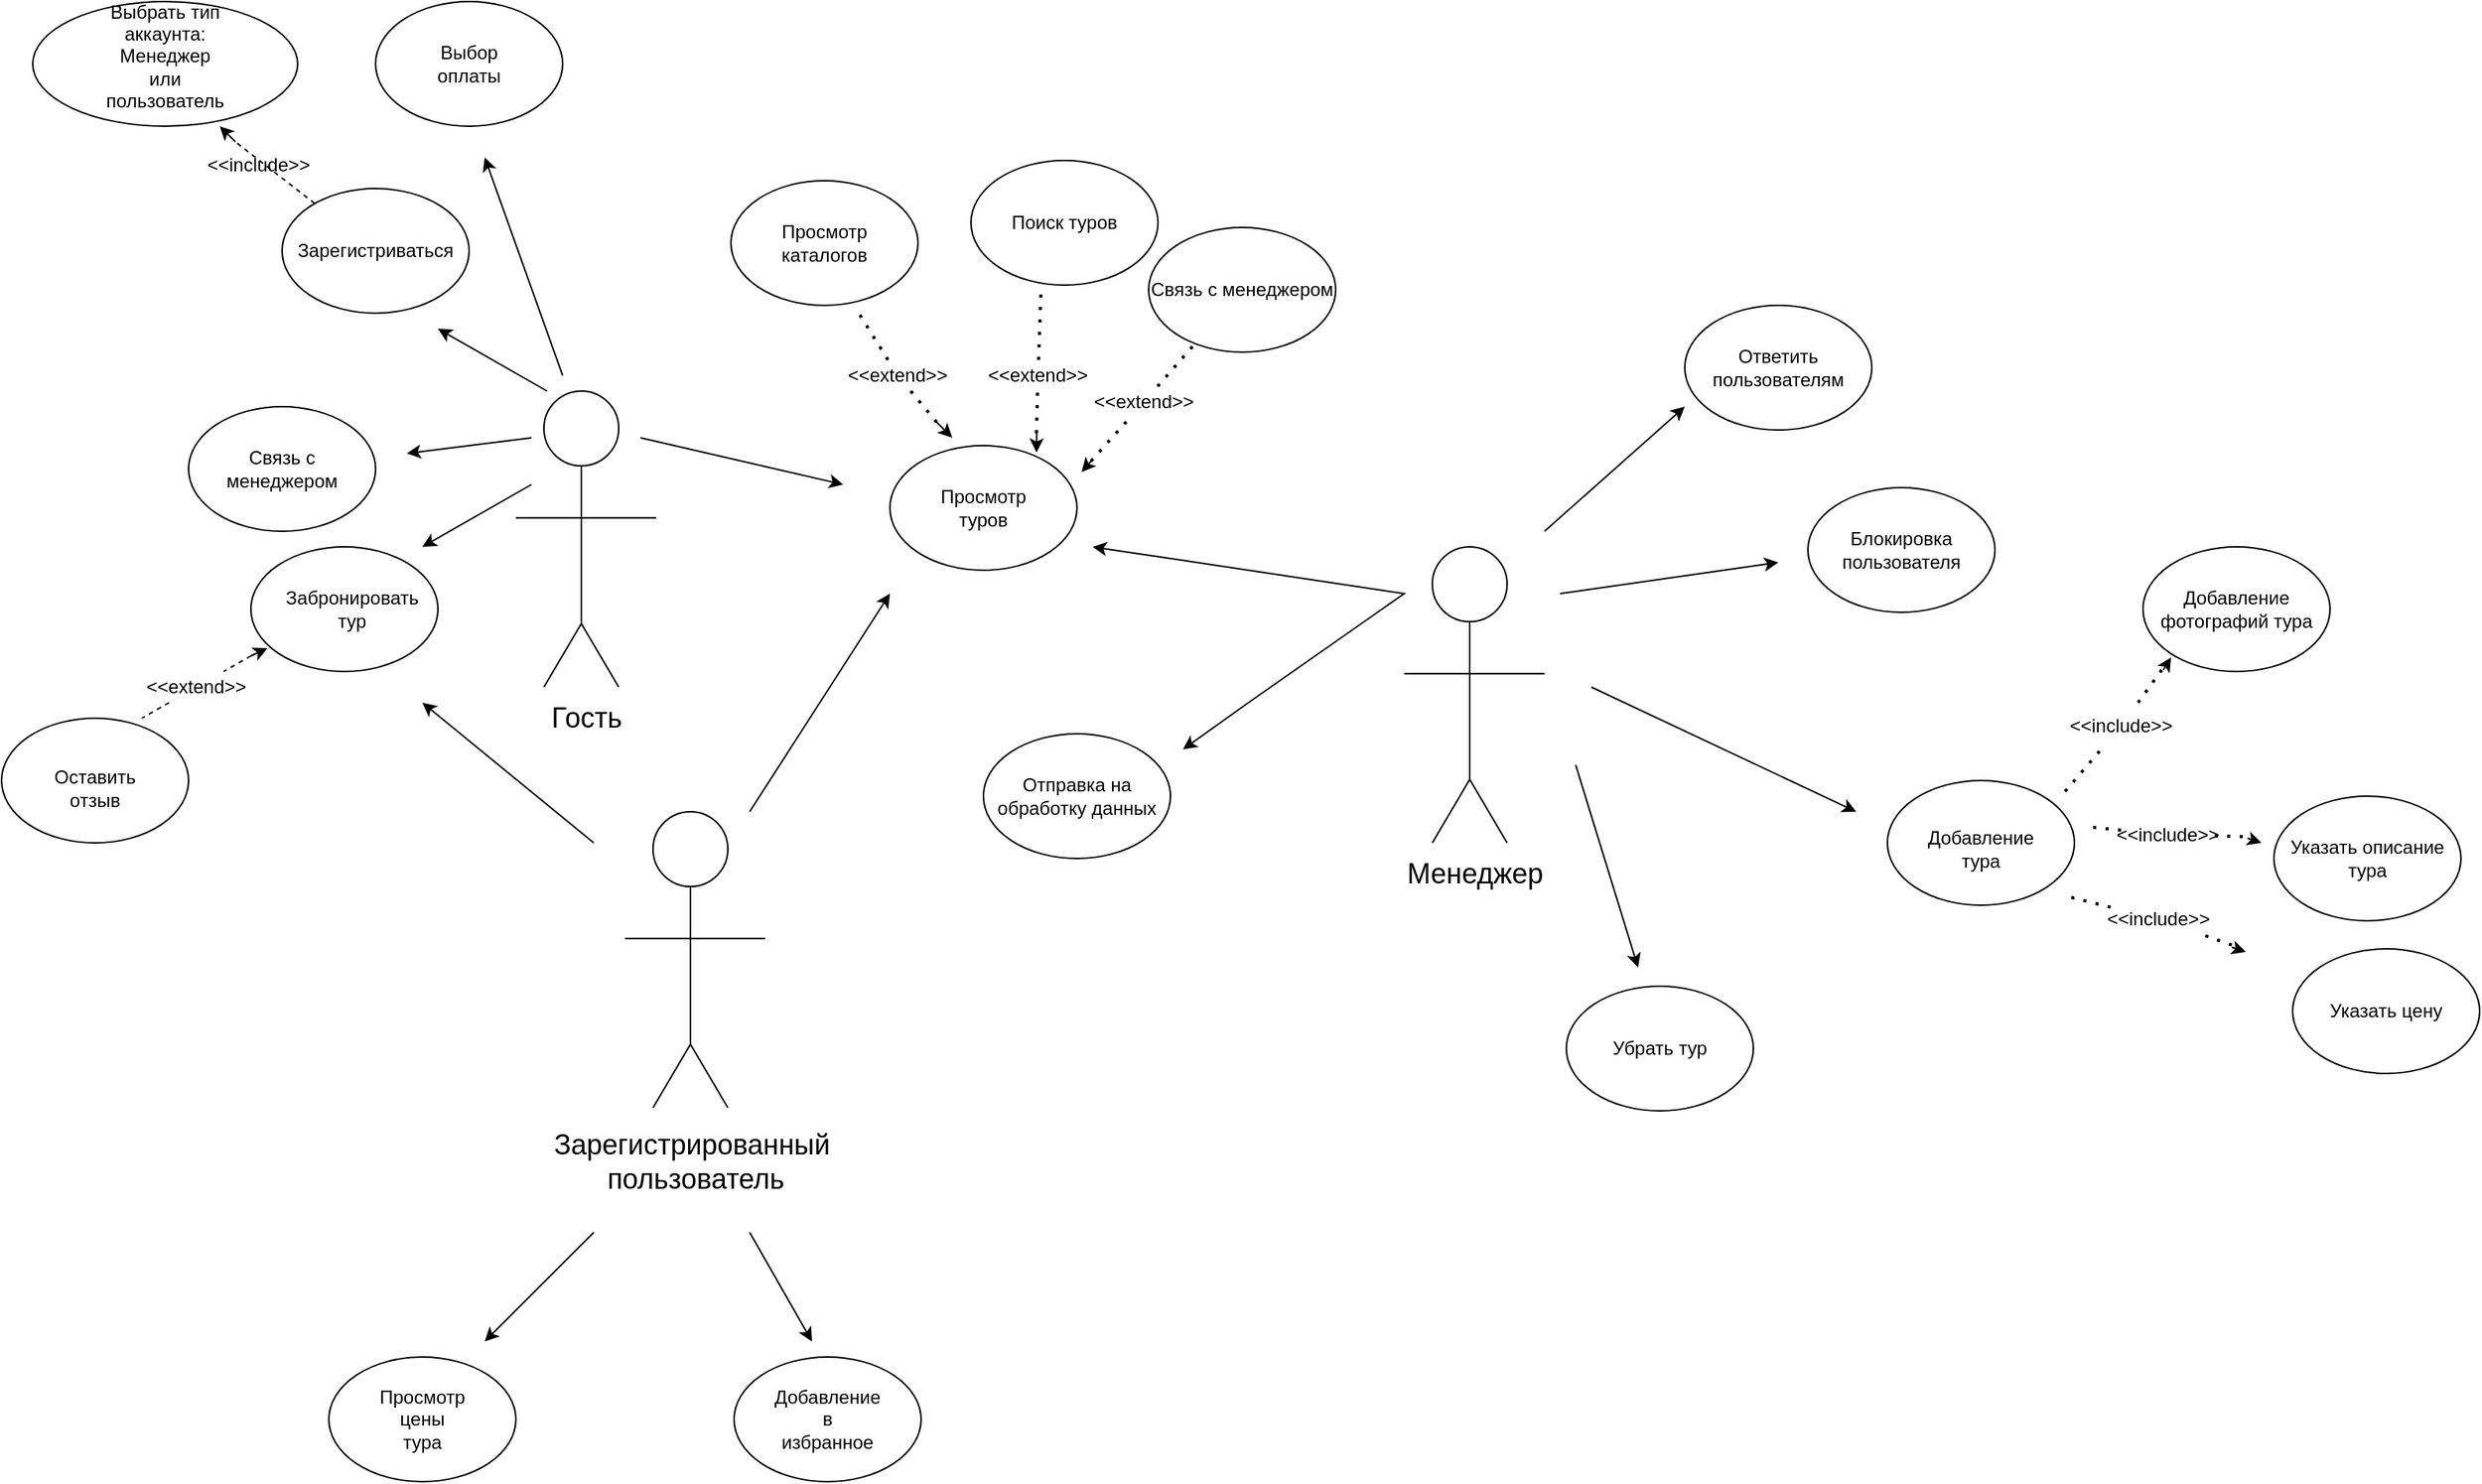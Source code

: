 <mxfile version="24.0.2" type="device">
  <diagram name="Страница — 1" id="xXVmxR8uxKlFaUdHyjgM">
    <mxGraphModel dx="2004" dy="1134" grid="0" gridSize="10" guides="1" tooltips="1" connect="1" arrows="1" fold="1" page="1" pageScale="1" pageWidth="1654" pageHeight="1169" math="0" shadow="0">
      <root>
        <mxCell id="0" />
        <mxCell id="1" parent="0" />
        <mxCell id="j_bU8EZD3RiMcGnf8XSQ-7" value="" style="group" parent="1" vertex="1" connectable="0">
          <mxGeometry x="384" y="340" width="90" height="190" as="geometry" />
        </mxCell>
        <mxCell id="j_bU8EZD3RiMcGnf8XSQ-1" value="" style="ellipse;whiteSpace=wrap;html=1;aspect=fixed;" parent="j_bU8EZD3RiMcGnf8XSQ-7" vertex="1">
          <mxGeometry x="18" width="48" height="48" as="geometry" />
        </mxCell>
        <mxCell id="j_bU8EZD3RiMcGnf8XSQ-3" value="" style="endArrow=none;html=1;rounded=0;entryX=0.5;entryY=1;entryDx=0;entryDy=0;" parent="j_bU8EZD3RiMcGnf8XSQ-7" target="j_bU8EZD3RiMcGnf8XSQ-1" edge="1">
          <mxGeometry width="50" height="50" relative="1" as="geometry">
            <mxPoint x="42" y="149.286" as="sourcePoint" />
            <mxPoint x="132" y="88.214" as="targetPoint" />
          </mxGeometry>
        </mxCell>
        <mxCell id="j_bU8EZD3RiMcGnf8XSQ-4" value="" style="endArrow=none;html=1;rounded=0;" parent="j_bU8EZD3RiMcGnf8XSQ-7" edge="1">
          <mxGeometry width="50" height="50" relative="1" as="geometry">
            <mxPoint x="18" y="190" as="sourcePoint" />
            <mxPoint x="42" y="149.286" as="targetPoint" />
          </mxGeometry>
        </mxCell>
        <mxCell id="j_bU8EZD3RiMcGnf8XSQ-5" value="" style="endArrow=none;html=1;rounded=0;" parent="j_bU8EZD3RiMcGnf8XSQ-7" edge="1">
          <mxGeometry width="50" height="50" relative="1" as="geometry">
            <mxPoint x="42" y="149.286" as="sourcePoint" />
            <mxPoint x="66" y="190" as="targetPoint" />
          </mxGeometry>
        </mxCell>
        <mxCell id="j_bU8EZD3RiMcGnf8XSQ-6" value="" style="endArrow=none;html=1;rounded=0;" parent="j_bU8EZD3RiMcGnf8XSQ-7" edge="1">
          <mxGeometry width="50" height="50" relative="1" as="geometry">
            <mxPoint y="81.429" as="sourcePoint" />
            <mxPoint x="90" y="81.429" as="targetPoint" />
          </mxGeometry>
        </mxCell>
        <mxCell id="j_bU8EZD3RiMcGnf8XSQ-20" value="" style="group" parent="1" vertex="1" connectable="0">
          <mxGeometry x="954" y="440" width="90" height="190" as="geometry" />
        </mxCell>
        <mxCell id="j_bU8EZD3RiMcGnf8XSQ-21" value="" style="ellipse;whiteSpace=wrap;html=1;aspect=fixed;" parent="j_bU8EZD3RiMcGnf8XSQ-20" vertex="1">
          <mxGeometry x="18" width="48" height="48" as="geometry" />
        </mxCell>
        <mxCell id="j_bU8EZD3RiMcGnf8XSQ-22" value="" style="endArrow=none;html=1;rounded=0;entryX=0.5;entryY=1;entryDx=0;entryDy=0;" parent="j_bU8EZD3RiMcGnf8XSQ-20" target="j_bU8EZD3RiMcGnf8XSQ-21" edge="1">
          <mxGeometry width="50" height="50" relative="1" as="geometry">
            <mxPoint x="42" y="149.286" as="sourcePoint" />
            <mxPoint x="132" y="88.214" as="targetPoint" />
          </mxGeometry>
        </mxCell>
        <mxCell id="j_bU8EZD3RiMcGnf8XSQ-23" value="" style="endArrow=none;html=1;rounded=0;" parent="j_bU8EZD3RiMcGnf8XSQ-20" edge="1">
          <mxGeometry width="50" height="50" relative="1" as="geometry">
            <mxPoint x="18" y="190" as="sourcePoint" />
            <mxPoint x="42" y="149.286" as="targetPoint" />
          </mxGeometry>
        </mxCell>
        <mxCell id="j_bU8EZD3RiMcGnf8XSQ-24" value="" style="endArrow=none;html=1;rounded=0;" parent="j_bU8EZD3RiMcGnf8XSQ-20" edge="1">
          <mxGeometry width="50" height="50" relative="1" as="geometry">
            <mxPoint x="42" y="149.286" as="sourcePoint" />
            <mxPoint x="66" y="190" as="targetPoint" />
          </mxGeometry>
        </mxCell>
        <mxCell id="j_bU8EZD3RiMcGnf8XSQ-25" value="" style="endArrow=none;html=1;rounded=0;" parent="j_bU8EZD3RiMcGnf8XSQ-20" edge="1">
          <mxGeometry width="50" height="50" relative="1" as="geometry">
            <mxPoint y="81.429" as="sourcePoint" />
            <mxPoint x="90" y="81.429" as="targetPoint" />
          </mxGeometry>
        </mxCell>
        <mxCell id="j_bU8EZD3RiMcGnf8XSQ-40" value="&lt;font style=&quot;font-size: 18px;&quot;&gt;Гость&lt;/font&gt;" style="text;html=1;align=center;verticalAlign=middle;resizable=0;points=[];autosize=1;strokeColor=none;fillColor=none;" parent="1" vertex="1">
          <mxGeometry x="394" y="530" width="70" height="40" as="geometry" />
        </mxCell>
        <mxCell id="j_bU8EZD3RiMcGnf8XSQ-42" value="" style="endArrow=classic;html=1;rounded=0;" parent="1" edge="1">
          <mxGeometry width="50" height="50" relative="1" as="geometry">
            <mxPoint x="404" y="340" as="sourcePoint" />
            <mxPoint x="334" y="300" as="targetPoint" />
          </mxGeometry>
        </mxCell>
        <mxCell id="j_bU8EZD3RiMcGnf8XSQ-43" value="" style="ellipse;whiteSpace=wrap;html=1;" parent="1" vertex="1">
          <mxGeometry x="234" y="210" width="120" height="80" as="geometry" />
        </mxCell>
        <mxCell id="j_bU8EZD3RiMcGnf8XSQ-44" value="Зарегистриваться" style="text;html=1;align=center;verticalAlign=middle;whiteSpace=wrap;rounded=0;" parent="1" vertex="1">
          <mxGeometry x="264" y="235" width="60" height="30" as="geometry" />
        </mxCell>
        <mxCell id="j_bU8EZD3RiMcGnf8XSQ-45" value="" style="ellipse;whiteSpace=wrap;html=1;" parent="1" vertex="1">
          <mxGeometry x="74" y="90" width="170" height="80" as="geometry" />
        </mxCell>
        <mxCell id="j_bU8EZD3RiMcGnf8XSQ-46" value="Выбрать тип аккаунта: Менеджер или пользователь" style="text;html=1;align=center;verticalAlign=middle;whiteSpace=wrap;rounded=0;" parent="1" vertex="1">
          <mxGeometry x="129" y="110" width="60" height="30" as="geometry" />
        </mxCell>
        <mxCell id="j_bU8EZD3RiMcGnf8XSQ-47" value="" style="endArrow=none;dashed=1;html=1;rounded=0;" parent="1" source="j_bU8EZD3RiMcGnf8XSQ-43" edge="1">
          <mxGeometry width="50" height="50" relative="1" as="geometry">
            <mxPoint x="150.009" y="190.089" as="sourcePoint" />
            <mxPoint x="204" y="180" as="targetPoint" />
          </mxGeometry>
        </mxCell>
        <mxCell id="j_bU8EZD3RiMcGnf8XSQ-48" value="" style="endArrow=classic;html=1;rounded=0;" parent="1" edge="1">
          <mxGeometry width="50" height="50" relative="1" as="geometry">
            <mxPoint x="204" y="180" as="sourcePoint" />
            <mxPoint x="194" y="170" as="targetPoint" />
          </mxGeometry>
        </mxCell>
        <mxCell id="j_bU8EZD3RiMcGnf8XSQ-49" value="&amp;lt;&amp;lt;include&amp;gt;&amp;gt;" style="text;html=1;align=center;verticalAlign=middle;whiteSpace=wrap;rounded=0;" parent="1" vertex="1">
          <mxGeometry x="189" y="180" width="60" height="30" as="geometry" />
        </mxCell>
        <mxCell id="j_bU8EZD3RiMcGnf8XSQ-50" value="" style="endArrow=classic;html=1;rounded=0;" parent="1" edge="1">
          <mxGeometry width="50" height="50" relative="1" as="geometry">
            <mxPoint x="394" y="370" as="sourcePoint" />
            <mxPoint x="314" y="380" as="targetPoint" />
          </mxGeometry>
        </mxCell>
        <mxCell id="j_bU8EZD3RiMcGnf8XSQ-51" value="" style="ellipse;whiteSpace=wrap;html=1;" parent="1" vertex="1">
          <mxGeometry x="174" y="350" width="120" height="80" as="geometry" />
        </mxCell>
        <mxCell id="j_bU8EZD3RiMcGnf8XSQ-52" value="Связь с менеджером" style="text;html=1;align=center;verticalAlign=middle;whiteSpace=wrap;rounded=0;" parent="1" vertex="1">
          <mxGeometry x="204" y="375" width="60" height="30" as="geometry" />
        </mxCell>
        <mxCell id="j_bU8EZD3RiMcGnf8XSQ-53" value="" style="endArrow=classic;html=1;rounded=0;" parent="1" edge="1">
          <mxGeometry width="50" height="50" relative="1" as="geometry">
            <mxPoint x="394" y="400" as="sourcePoint" />
            <mxPoint x="324" y="440" as="targetPoint" />
          </mxGeometry>
        </mxCell>
        <mxCell id="j_bU8EZD3RiMcGnf8XSQ-54" value="" style="ellipse;whiteSpace=wrap;html=1;" parent="1" vertex="1">
          <mxGeometry x="214" y="440" width="120" height="80" as="geometry" />
        </mxCell>
        <mxCell id="j_bU8EZD3RiMcGnf8XSQ-55" value="Забронировать тур" style="text;html=1;align=center;verticalAlign=middle;whiteSpace=wrap;rounded=0;" parent="1" vertex="1">
          <mxGeometry x="249" y="465" width="60" height="30" as="geometry" />
        </mxCell>
        <mxCell id="j_bU8EZD3RiMcGnf8XSQ-57" value="" style="endArrow=none;dashed=1;html=1;rounded=0;" parent="1" source="j_bU8EZD3RiMcGnf8XSQ-56" edge="1">
          <mxGeometry width="50" height="50" relative="1" as="geometry">
            <mxPoint x="189" y="530" as="sourcePoint" />
            <mxPoint x="144" y="550" as="targetPoint" />
          </mxGeometry>
        </mxCell>
        <mxCell id="j_bU8EZD3RiMcGnf8XSQ-59" value="" style="endArrow=classic;html=1;rounded=0;entryX=0.088;entryY=0.813;entryDx=0;entryDy=0;entryPerimeter=0;" parent="1" target="j_bU8EZD3RiMcGnf8XSQ-54" edge="1">
          <mxGeometry width="50" height="50" relative="1" as="geometry">
            <mxPoint x="214" y="510" as="sourcePoint" />
            <mxPoint x="218.54" y="495" as="targetPoint" />
          </mxGeometry>
        </mxCell>
        <mxCell id="j_bU8EZD3RiMcGnf8XSQ-60" value="" style="endArrow=none;dashed=1;html=1;rounded=0;" parent="1" target="j_bU8EZD3RiMcGnf8XSQ-56" edge="1">
          <mxGeometry width="50" height="50" relative="1" as="geometry">
            <mxPoint x="214" y="510" as="sourcePoint" />
            <mxPoint x="144" y="550" as="targetPoint" />
          </mxGeometry>
        </mxCell>
        <mxCell id="j_bU8EZD3RiMcGnf8XSQ-56" value="&amp;lt;&amp;lt;extend&amp;gt;&amp;gt;" style="text;html=1;align=center;verticalAlign=middle;whiteSpace=wrap;rounded=0;" parent="1" vertex="1">
          <mxGeometry x="154" y="520" width="50" height="20" as="geometry" />
        </mxCell>
        <mxCell id="j_bU8EZD3RiMcGnf8XSQ-61" value="" style="ellipse;whiteSpace=wrap;html=1;" parent="1" vertex="1">
          <mxGeometry x="54" y="550" width="120" height="80" as="geometry" />
        </mxCell>
        <mxCell id="j_bU8EZD3RiMcGnf8XSQ-62" value="Оставить отзыв" style="text;html=1;align=center;verticalAlign=middle;whiteSpace=wrap;rounded=0;" parent="1" vertex="1">
          <mxGeometry x="84" y="580" width="60" height="30" as="geometry" />
        </mxCell>
        <mxCell id="j_bU8EZD3RiMcGnf8XSQ-63" value="" style="group" parent="1" vertex="1" connectable="0">
          <mxGeometry x="394" y="610" width="210" height="255" as="geometry" />
        </mxCell>
        <mxCell id="j_bU8EZD3RiMcGnf8XSQ-32" value="" style="group" parent="j_bU8EZD3RiMcGnf8XSQ-63" vertex="1" connectable="0">
          <mxGeometry x="60" width="90" height="190" as="geometry" />
        </mxCell>
        <mxCell id="j_bU8EZD3RiMcGnf8XSQ-33" value="" style="ellipse;whiteSpace=wrap;html=1;aspect=fixed;" parent="j_bU8EZD3RiMcGnf8XSQ-32" vertex="1">
          <mxGeometry x="18" width="48" height="48" as="geometry" />
        </mxCell>
        <mxCell id="j_bU8EZD3RiMcGnf8XSQ-34" value="" style="endArrow=none;html=1;rounded=0;entryX=0.5;entryY=1;entryDx=0;entryDy=0;" parent="j_bU8EZD3RiMcGnf8XSQ-32" target="j_bU8EZD3RiMcGnf8XSQ-33" edge="1">
          <mxGeometry width="50" height="50" relative="1" as="geometry">
            <mxPoint x="42" y="149.286" as="sourcePoint" />
            <mxPoint x="132" y="88.214" as="targetPoint" />
          </mxGeometry>
        </mxCell>
        <mxCell id="j_bU8EZD3RiMcGnf8XSQ-35" value="" style="endArrow=none;html=1;rounded=0;" parent="j_bU8EZD3RiMcGnf8XSQ-32" edge="1">
          <mxGeometry width="50" height="50" relative="1" as="geometry">
            <mxPoint x="18" y="190" as="sourcePoint" />
            <mxPoint x="42" y="149.286" as="targetPoint" />
          </mxGeometry>
        </mxCell>
        <mxCell id="j_bU8EZD3RiMcGnf8XSQ-36" value="" style="endArrow=none;html=1;rounded=0;" parent="j_bU8EZD3RiMcGnf8XSQ-32" edge="1">
          <mxGeometry width="50" height="50" relative="1" as="geometry">
            <mxPoint x="42" y="149.286" as="sourcePoint" />
            <mxPoint x="66" y="190" as="targetPoint" />
          </mxGeometry>
        </mxCell>
        <mxCell id="j_bU8EZD3RiMcGnf8XSQ-37" value="" style="endArrow=none;html=1;rounded=0;" parent="j_bU8EZD3RiMcGnf8XSQ-32" edge="1">
          <mxGeometry width="50" height="50" relative="1" as="geometry">
            <mxPoint y="81.429" as="sourcePoint" />
            <mxPoint x="90" y="81.429" as="targetPoint" />
          </mxGeometry>
        </mxCell>
        <mxCell id="j_bU8EZD3RiMcGnf8XSQ-41" value="&lt;font style=&quot;font-size: 18px;&quot;&gt;Зарегистрированный&amp;nbsp;&lt;br&gt;пользователь&lt;br&gt;&lt;/font&gt;" style="text;html=1;align=center;verticalAlign=middle;resizable=0;points=[];autosize=1;strokeColor=none;fillColor=none;" parent="j_bU8EZD3RiMcGnf8XSQ-63" vertex="1">
          <mxGeometry y="195" width="210" height="60" as="geometry" />
        </mxCell>
        <mxCell id="j_bU8EZD3RiMcGnf8XSQ-64" value="" style="endArrow=classic;html=1;rounded=0;" parent="1" edge="1">
          <mxGeometry width="50" height="50" relative="1" as="geometry">
            <mxPoint x="434" y="630" as="sourcePoint" />
            <mxPoint x="324" y="540" as="targetPoint" />
          </mxGeometry>
        </mxCell>
        <mxCell id="j_bU8EZD3RiMcGnf8XSQ-65" value="" style="endArrow=classic;html=1;rounded=0;" parent="1" edge="1">
          <mxGeometry width="50" height="50" relative="1" as="geometry">
            <mxPoint x="534" y="610" as="sourcePoint" />
            <mxPoint x="624" y="470" as="targetPoint" />
          </mxGeometry>
        </mxCell>
        <mxCell id="j_bU8EZD3RiMcGnf8XSQ-66" value="" style="ellipse;whiteSpace=wrap;html=1;" parent="1" vertex="1">
          <mxGeometry x="624" y="375" width="120" height="80" as="geometry" />
        </mxCell>
        <mxCell id="j_bU8EZD3RiMcGnf8XSQ-67" value="Просмотр туров" style="text;html=1;align=center;verticalAlign=middle;whiteSpace=wrap;rounded=0;" parent="1" vertex="1">
          <mxGeometry x="654" y="400" width="60" height="30" as="geometry" />
        </mxCell>
        <mxCell id="j_bU8EZD3RiMcGnf8XSQ-68" value="" style="ellipse;whiteSpace=wrap;html=1;" parent="1" vertex="1">
          <mxGeometry x="294" y="90" width="120" height="80" as="geometry" />
        </mxCell>
        <mxCell id="j_bU8EZD3RiMcGnf8XSQ-69" value="" style="ellipse;whiteSpace=wrap;html=1;" parent="1" vertex="1">
          <mxGeometry x="264" y="960" width="120" height="80" as="geometry" />
        </mxCell>
        <mxCell id="j_bU8EZD3RiMcGnf8XSQ-70" value="" style="endArrow=classic;html=1;rounded=0;" parent="1" edge="1">
          <mxGeometry width="50" height="50" relative="1" as="geometry">
            <mxPoint x="414" y="330" as="sourcePoint" />
            <mxPoint x="364" y="190" as="targetPoint" />
          </mxGeometry>
        </mxCell>
        <mxCell id="j_bU8EZD3RiMcGnf8XSQ-71" value="Выбор оплаты" style="text;html=1;align=center;verticalAlign=middle;whiteSpace=wrap;rounded=0;" parent="1" vertex="1">
          <mxGeometry x="324" y="115" width="60" height="30" as="geometry" />
        </mxCell>
        <mxCell id="j_bU8EZD3RiMcGnf8XSQ-72" value="" style="ellipse;whiteSpace=wrap;html=1;" parent="1" vertex="1">
          <mxGeometry x="524" y="960" width="120" height="80" as="geometry" />
        </mxCell>
        <mxCell id="j_bU8EZD3RiMcGnf8XSQ-73" value="" style="endArrow=classic;html=1;rounded=0;" parent="1" edge="1">
          <mxGeometry width="50" height="50" relative="1" as="geometry">
            <mxPoint x="434" y="880" as="sourcePoint" />
            <mxPoint x="364" y="950" as="targetPoint" />
          </mxGeometry>
        </mxCell>
        <mxCell id="j_bU8EZD3RiMcGnf8XSQ-74" value="" style="endArrow=classic;html=1;rounded=0;" parent="1" edge="1">
          <mxGeometry width="50" height="50" relative="1" as="geometry">
            <mxPoint x="534" y="880" as="sourcePoint" />
            <mxPoint x="574" y="950" as="targetPoint" />
          </mxGeometry>
        </mxCell>
        <mxCell id="j_bU8EZD3RiMcGnf8XSQ-75" value="Просмотр&lt;br&gt;цены&lt;br&gt;тура" style="text;html=1;align=center;verticalAlign=middle;whiteSpace=wrap;rounded=0;" parent="1" vertex="1">
          <mxGeometry x="294" y="985" width="60" height="30" as="geometry" />
        </mxCell>
        <mxCell id="j_bU8EZD3RiMcGnf8XSQ-76" value="Добавление&lt;br&gt;в избранное" style="text;html=1;align=center;verticalAlign=middle;whiteSpace=wrap;rounded=0;" parent="1" vertex="1">
          <mxGeometry x="554" y="985" width="60" height="30" as="geometry" />
        </mxCell>
        <mxCell id="j_bU8EZD3RiMcGnf8XSQ-77" value="" style="endArrow=classic;html=1;rounded=0;" parent="1" edge="1">
          <mxGeometry width="50" height="50" relative="1" as="geometry">
            <mxPoint x="464" y="370" as="sourcePoint" />
            <mxPoint x="594" y="400" as="targetPoint" />
          </mxGeometry>
        </mxCell>
        <mxCell id="j_bU8EZD3RiMcGnf8XSQ-84" value="" style="group" parent="1" vertex="1" connectable="0">
          <mxGeometry x="604" y="290" width="60" height="80" as="geometry" />
        </mxCell>
        <mxCell id="j_bU8EZD3RiMcGnf8XSQ-79" value="" style="endArrow=none;dashed=1;html=1;dashPattern=1 3;strokeWidth=2;rounded=0;" parent="j_bU8EZD3RiMcGnf8XSQ-84" source="j_bU8EZD3RiMcGnf8XSQ-82" edge="1">
          <mxGeometry width="50" height="50" relative="1" as="geometry">
            <mxPoint x="50" y="70" as="sourcePoint" />
            <mxPoint as="targetPoint" />
          </mxGeometry>
        </mxCell>
        <mxCell id="j_bU8EZD3RiMcGnf8XSQ-80" value="" style="endArrow=classic;html=1;rounded=0;" parent="j_bU8EZD3RiMcGnf8XSQ-84" edge="1">
          <mxGeometry width="50" height="50" relative="1" as="geometry">
            <mxPoint x="50" y="70" as="sourcePoint" />
            <mxPoint x="60" y="80" as="targetPoint" />
          </mxGeometry>
        </mxCell>
        <mxCell id="j_bU8EZD3RiMcGnf8XSQ-83" value="" style="endArrow=none;dashed=1;html=1;dashPattern=1 3;strokeWidth=2;rounded=0;" parent="j_bU8EZD3RiMcGnf8XSQ-84" target="j_bU8EZD3RiMcGnf8XSQ-82" edge="1">
          <mxGeometry width="50" height="50" relative="1" as="geometry">
            <mxPoint x="50" y="70" as="sourcePoint" />
            <mxPoint as="targetPoint" />
          </mxGeometry>
        </mxCell>
        <mxCell id="j_bU8EZD3RiMcGnf8XSQ-82" value="&amp;lt;&amp;lt;extend&amp;gt;&amp;gt;" style="text;html=1;align=center;verticalAlign=middle;whiteSpace=wrap;rounded=0;" parent="j_bU8EZD3RiMcGnf8XSQ-84" vertex="1">
          <mxGeometry y="30" width="50" height="20" as="geometry" />
        </mxCell>
        <mxCell id="j_bU8EZD3RiMcGnf8XSQ-89" value="" style="endArrow=none;dashed=1;html=1;dashPattern=1 3;strokeWidth=2;rounded=0;" parent="1" source="j_bU8EZD3RiMcGnf8XSQ-95" edge="1">
          <mxGeometry width="50" height="50" relative="1" as="geometry">
            <mxPoint x="714" y="360" as="sourcePoint" />
            <mxPoint x="721" y="274" as="targetPoint" />
          </mxGeometry>
        </mxCell>
        <mxCell id="j_bU8EZD3RiMcGnf8XSQ-90" value="" style="endArrow=none;dashed=1;html=1;dashPattern=1 3;strokeWidth=2;rounded=0;" parent="1" source="j_bU8EZD3RiMcGnf8XSQ-94" edge="1" target="j_bU8EZD3RiMcGnf8XSQ-101">
          <mxGeometry width="50" height="50" relative="1" as="geometry">
            <mxPoint x="764" y="380" as="sourcePoint" />
            <mxPoint x="814" y="310" as="targetPoint" />
          </mxGeometry>
        </mxCell>
        <mxCell id="j_bU8EZD3RiMcGnf8XSQ-96" value="" style="endArrow=none;dashed=1;html=1;dashPattern=1 3;strokeWidth=2;rounded=0;" parent="1" target="j_bU8EZD3RiMcGnf8XSQ-95" edge="1">
          <mxGeometry width="50" height="50" relative="1" as="geometry">
            <mxPoint x="718" y="367" as="sourcePoint" />
            <mxPoint x="734" y="280" as="targetPoint" />
          </mxGeometry>
        </mxCell>
        <mxCell id="j_bU8EZD3RiMcGnf8XSQ-95" value="&amp;lt;&amp;lt;extend&amp;gt;&amp;gt;" style="text;html=1;align=center;verticalAlign=middle;whiteSpace=wrap;rounded=0;" parent="1" vertex="1">
          <mxGeometry x="694" y="320" width="50" height="20" as="geometry" />
        </mxCell>
        <mxCell id="j_bU8EZD3RiMcGnf8XSQ-98" value="" style="endArrow=none;dashed=1;html=1;dashPattern=1 3;strokeWidth=2;rounded=0;" parent="1" target="j_bU8EZD3RiMcGnf8XSQ-94" edge="1">
          <mxGeometry width="50" height="50" relative="1" as="geometry">
            <mxPoint x="753" y="385" as="sourcePoint" />
            <mxPoint x="814" y="310" as="targetPoint" />
          </mxGeometry>
        </mxCell>
        <mxCell id="j_bU8EZD3RiMcGnf8XSQ-94" value="&amp;lt;&amp;lt;extend&amp;gt;&amp;gt;" style="text;html=1;align=center;verticalAlign=middle;whiteSpace=wrap;rounded=0;" parent="1" vertex="1">
          <mxGeometry x="762" y="337" width="50" height="20" as="geometry" />
        </mxCell>
        <mxCell id="j_bU8EZD3RiMcGnf8XSQ-99" value="Просмотр&lt;br&gt;каталогов" style="ellipse;whiteSpace=wrap;html=1;" parent="1" vertex="1">
          <mxGeometry x="522" y="205" width="120" height="80" as="geometry" />
        </mxCell>
        <mxCell id="j_bU8EZD3RiMcGnf8XSQ-100" value="Поиск туров" style="ellipse;whiteSpace=wrap;html=1;" parent="1" vertex="1">
          <mxGeometry x="676" y="192" width="120" height="80" as="geometry" />
        </mxCell>
        <mxCell id="j_bU8EZD3RiMcGnf8XSQ-101" value="Связь с менеджером" style="ellipse;whiteSpace=wrap;html=1;" parent="1" vertex="1">
          <mxGeometry x="790" y="235" width="120" height="80" as="geometry" />
        </mxCell>
        <mxCell id="j_bU8EZD3RiMcGnf8XSQ-102" value="" style="endArrow=classic;html=1;rounded=0;" parent="1" edge="1">
          <mxGeometry width="50" height="50" relative="1" as="geometry">
            <mxPoint x="854" y="540" as="sourcePoint" />
            <mxPoint x="754" y="440" as="targetPoint" />
            <Array as="points">
              <mxPoint x="954" y="470" />
            </Array>
          </mxGeometry>
        </mxCell>
        <mxCell id="j_bU8EZD3RiMcGnf8XSQ-103" value="" style="endArrow=classic;html=1;rounded=0;" parent="1" edge="1">
          <mxGeometry width="50" height="50" relative="1" as="geometry">
            <mxPoint x="854" y="540" as="sourcePoint" />
            <mxPoint x="812" y="570" as="targetPoint" />
          </mxGeometry>
        </mxCell>
        <mxCell id="j_bU8EZD3RiMcGnf8XSQ-104" value="Отправка на обработку данных" style="ellipse;whiteSpace=wrap;html=1;" parent="1" vertex="1">
          <mxGeometry x="684" y="560" width="120" height="80" as="geometry" />
        </mxCell>
        <mxCell id="j_bU8EZD3RiMcGnf8XSQ-105" value="&lt;font style=&quot;font-size: 18px;&quot;&gt;Менеджер&lt;/font&gt;" style="text;html=1;align=center;verticalAlign=middle;resizable=0;points=[];autosize=1;strokeColor=none;fillColor=none;" parent="1" vertex="1">
          <mxGeometry x="944" y="630" width="110" height="40" as="geometry" />
        </mxCell>
        <mxCell id="j_bU8EZD3RiMcGnf8XSQ-106" value="" style="endArrow=classic;html=1;rounded=0;" parent="1" edge="1">
          <mxGeometry width="50" height="50" relative="1" as="geometry">
            <mxPoint x="1044" y="430" as="sourcePoint" />
            <mxPoint x="1134" y="350" as="targetPoint" />
          </mxGeometry>
        </mxCell>
        <mxCell id="j_bU8EZD3RiMcGnf8XSQ-107" value="" style="endArrow=classic;html=1;rounded=0;" parent="1" edge="1">
          <mxGeometry width="50" height="50" relative="1" as="geometry">
            <mxPoint x="1054" y="470" as="sourcePoint" />
            <mxPoint x="1194" y="450" as="targetPoint" />
          </mxGeometry>
        </mxCell>
        <mxCell id="j_bU8EZD3RiMcGnf8XSQ-108" value="" style="endArrow=classic;html=1;rounded=0;" parent="1" edge="1">
          <mxGeometry width="50" height="50" relative="1" as="geometry">
            <mxPoint x="1074" y="530" as="sourcePoint" />
            <mxPoint x="1244" y="610" as="targetPoint" />
          </mxGeometry>
        </mxCell>
        <mxCell id="j_bU8EZD3RiMcGnf8XSQ-109" value="Ответить пользователям" style="ellipse;whiteSpace=wrap;html=1;" parent="1" vertex="1">
          <mxGeometry x="1134" y="285" width="120" height="80" as="geometry" />
        </mxCell>
        <mxCell id="j_bU8EZD3RiMcGnf8XSQ-110" value="Блокировка пользователя" style="ellipse;whiteSpace=wrap;html=1;" parent="1" vertex="1">
          <mxGeometry x="1213" y="402" width="120" height="80" as="geometry" />
        </mxCell>
        <mxCell id="j_bU8EZD3RiMcGnf8XSQ-111" value="" style="ellipse;whiteSpace=wrap;html=1;" parent="1" vertex="1">
          <mxGeometry x="1264" y="590" width="120" height="80" as="geometry" />
        </mxCell>
        <mxCell id="j_bU8EZD3RiMcGnf8XSQ-112" value="Добавление тура" style="text;html=1;align=center;verticalAlign=middle;whiteSpace=wrap;rounded=0;" parent="1" vertex="1">
          <mxGeometry x="1294" y="619" width="60" height="30" as="geometry" />
        </mxCell>
        <mxCell id="j_bU8EZD3RiMcGnf8XSQ-113" value="" style="endArrow=none;dashed=1;html=1;dashPattern=1 3;strokeWidth=2;rounded=0;" parent="1" source="j_bU8EZD3RiMcGnf8XSQ-119" edge="1">
          <mxGeometry width="50" height="50" relative="1" as="geometry">
            <mxPoint x="1378" y="597" as="sourcePoint" />
            <mxPoint x="1440" y="519" as="targetPoint" />
          </mxGeometry>
        </mxCell>
        <mxCell id="j_bU8EZD3RiMcGnf8XSQ-114" value="" style="endArrow=none;dashed=1;html=1;dashPattern=1 3;strokeWidth=2;rounded=0;" parent="1" source="j_bU8EZD3RiMcGnf8XSQ-121" edge="1">
          <mxGeometry width="50" height="50" relative="1" as="geometry">
            <mxPoint x="1396" y="620" as="sourcePoint" />
            <mxPoint x="1495" y="626" as="targetPoint" />
          </mxGeometry>
        </mxCell>
        <mxCell id="j_bU8EZD3RiMcGnf8XSQ-115" value="" style="endArrow=none;dashed=1;html=1;dashPattern=1 3;strokeWidth=2;rounded=0;" parent="1" source="j_bU8EZD3RiMcGnf8XSQ-123" edge="1">
          <mxGeometry width="50" height="50" relative="1" as="geometry">
            <mxPoint x="1382" y="665" as="sourcePoint" />
            <mxPoint x="1489" y="697" as="targetPoint" />
          </mxGeometry>
        </mxCell>
        <mxCell id="j_bU8EZD3RiMcGnf8XSQ-116" value="" style="endArrow=classic;html=1;rounded=0;" parent="1" edge="1">
          <mxGeometry width="50" height="50" relative="1" as="geometry">
            <mxPoint x="1485" y="697" as="sourcePoint" />
            <mxPoint x="1494" y="700" as="targetPoint" />
          </mxGeometry>
        </mxCell>
        <mxCell id="j_bU8EZD3RiMcGnf8XSQ-117" value="" style="endArrow=classic;html=1;rounded=0;" parent="1" edge="1">
          <mxGeometry width="50" height="50" relative="1" as="geometry">
            <mxPoint x="1495" y="627" as="sourcePoint" />
            <mxPoint x="1504" y="630" as="targetPoint" />
          </mxGeometry>
        </mxCell>
        <mxCell id="j_bU8EZD3RiMcGnf8XSQ-118" value="" style="endArrow=classic;html=1;rounded=0;" parent="1" edge="1">
          <mxGeometry width="50" height="50" relative="1" as="geometry">
            <mxPoint x="1441" y="519" as="sourcePoint" />
            <mxPoint x="1446" y="511" as="targetPoint" />
          </mxGeometry>
        </mxCell>
        <mxCell id="j_bU8EZD3RiMcGnf8XSQ-120" value="" style="endArrow=none;dashed=1;html=1;dashPattern=1 3;strokeWidth=2;rounded=0;" parent="1" target="j_bU8EZD3RiMcGnf8XSQ-119" edge="1">
          <mxGeometry width="50" height="50" relative="1" as="geometry">
            <mxPoint x="1378" y="597" as="sourcePoint" />
            <mxPoint x="1454" y="530" as="targetPoint" />
          </mxGeometry>
        </mxCell>
        <mxCell id="j_bU8EZD3RiMcGnf8XSQ-119" value="&amp;lt;&amp;lt;include&amp;gt;&amp;gt;" style="text;html=1;align=center;verticalAlign=middle;whiteSpace=wrap;rounded=0;" parent="1" vertex="1">
          <mxGeometry x="1384" y="540" width="60" height="30" as="geometry" />
        </mxCell>
        <mxCell id="j_bU8EZD3RiMcGnf8XSQ-122" value="" style="endArrow=none;dashed=1;html=1;dashPattern=1 3;strokeWidth=2;rounded=0;" parent="1" target="j_bU8EZD3RiMcGnf8XSQ-121" edge="1">
          <mxGeometry width="50" height="50" relative="1" as="geometry">
            <mxPoint x="1396" y="620" as="sourcePoint" />
            <mxPoint x="1495" y="626" as="targetPoint" />
          </mxGeometry>
        </mxCell>
        <mxCell id="j_bU8EZD3RiMcGnf8XSQ-121" value="&amp;lt;&amp;lt;include&amp;gt;&amp;gt;" style="text;html=1;align=center;verticalAlign=middle;whiteSpace=wrap;rounded=0;" parent="1" vertex="1">
          <mxGeometry x="1414" y="610" width="60" height="30" as="geometry" />
        </mxCell>
        <mxCell id="j_bU8EZD3RiMcGnf8XSQ-124" value="" style="endArrow=none;dashed=1;html=1;dashPattern=1 3;strokeWidth=2;rounded=0;" parent="1" target="j_bU8EZD3RiMcGnf8XSQ-123" edge="1">
          <mxGeometry width="50" height="50" relative="1" as="geometry">
            <mxPoint x="1382" y="665" as="sourcePoint" />
            <mxPoint x="1489" y="697" as="targetPoint" />
          </mxGeometry>
        </mxCell>
        <mxCell id="j_bU8EZD3RiMcGnf8XSQ-123" value="&amp;lt;&amp;lt;include&amp;gt;&amp;gt;" style="text;html=1;align=center;verticalAlign=middle;whiteSpace=wrap;rounded=0;" parent="1" vertex="1">
          <mxGeometry x="1408" y="664" width="60" height="30" as="geometry" />
        </mxCell>
        <mxCell id="j_bU8EZD3RiMcGnf8XSQ-125" value="Добавление фотографий тура" style="ellipse;whiteSpace=wrap;html=1;" parent="1" vertex="1">
          <mxGeometry x="1428" y="440" width="120" height="80" as="geometry" />
        </mxCell>
        <mxCell id="j_bU8EZD3RiMcGnf8XSQ-126" value="Указать описание тура" style="ellipse;whiteSpace=wrap;html=1;" parent="1" vertex="1">
          <mxGeometry x="1512" y="600" width="120" height="80" as="geometry" />
        </mxCell>
        <mxCell id="j_bU8EZD3RiMcGnf8XSQ-129" value="Указать цену" style="ellipse;whiteSpace=wrap;html=1;" parent="1" vertex="1">
          <mxGeometry x="1524" y="698" width="120" height="80" as="geometry" />
        </mxCell>
        <mxCell id="j_bU8EZD3RiMcGnf8XSQ-130" value="" style="endArrow=classic;html=1;rounded=0;" parent="1" edge="1">
          <mxGeometry width="50" height="50" relative="1" as="geometry">
            <mxPoint x="1064" y="580" as="sourcePoint" />
            <mxPoint x="1104" y="710" as="targetPoint" />
          </mxGeometry>
        </mxCell>
        <mxCell id="j_bU8EZD3RiMcGnf8XSQ-131" value="Убрать тур" style="ellipse;whiteSpace=wrap;html=1;" parent="1" vertex="1">
          <mxGeometry x="1058" y="722" width="120" height="80" as="geometry" />
        </mxCell>
        <mxCell id="sBHGJwgVDjBx7zUJV_uh-1" value="" style="endArrow=classic;html=1;rounded=0;" edge="1" parent="1">
          <mxGeometry width="50" height="50" relative="1" as="geometry">
            <mxPoint x="754" y="384" as="sourcePoint" />
            <mxPoint x="747" y="392" as="targetPoint" />
          </mxGeometry>
        </mxCell>
        <mxCell id="sBHGJwgVDjBx7zUJV_uh-2" value="" style="endArrow=classic;html=1;rounded=0;entryX=0.79;entryY=0.043;entryDx=0;entryDy=0;entryPerimeter=0;" edge="1" parent="1">
          <mxGeometry width="50" height="50" relative="1" as="geometry">
            <mxPoint x="718.2" y="367" as="sourcePoint" />
            <mxPoint x="718" y="379.44" as="targetPoint" />
          </mxGeometry>
        </mxCell>
      </root>
    </mxGraphModel>
  </diagram>
</mxfile>
